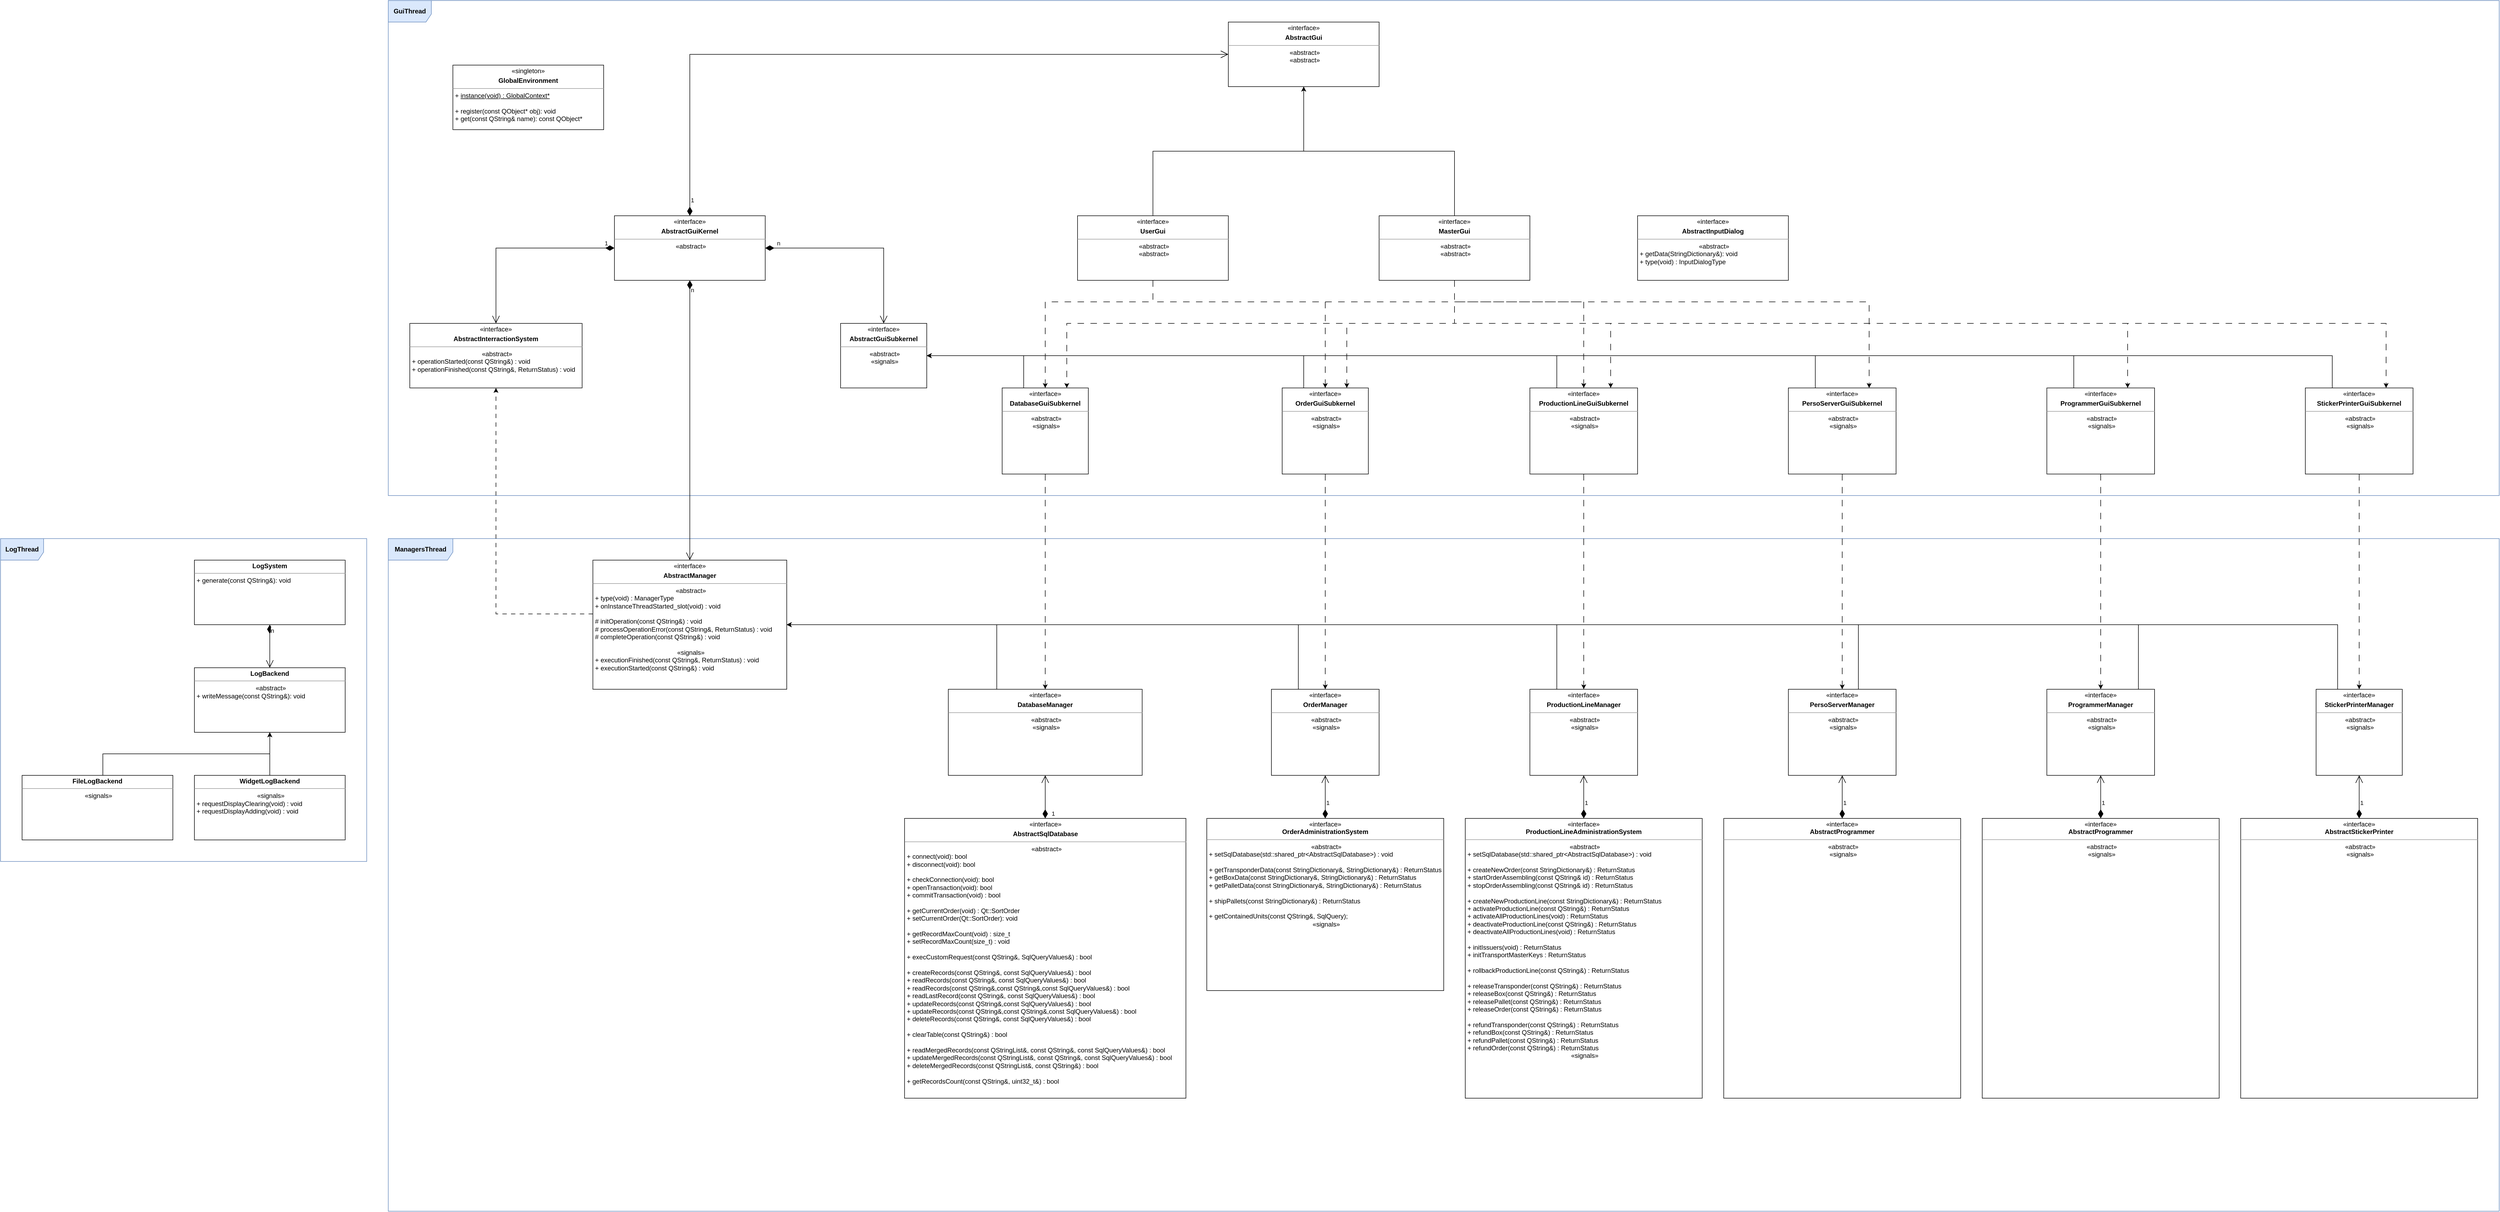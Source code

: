 <mxfile version="22.1.2" type="device">
  <diagram name="Page-1" id="9361dd3d-8414-5efd-6122-117bd74ce7a7">
    <mxGraphModel dx="3185" dy="4110" grid="1" gridSize="10" guides="1" tooltips="1" connect="1" arrows="1" fold="1" page="0" pageScale="1.5" pageWidth="826" pageHeight="1169" background="none" math="0" shadow="0">
      <root>
        <mxCell id="0" />
        <mxCell id="1" parent="0" />
        <mxCell id="YVtpdUTHB4OTW118jndL-3" value="&lt;b&gt;ManagersThread&lt;/b&gt;" style="shape=umlFrame;whiteSpace=wrap;html=1;pointerEvents=0;fillColor=#dae8fc;strokeColor=#6c8ebf;width=120;height=40;" parent="1" vertex="1">
          <mxGeometry x="1360" y="-680" width="3920" height="1250" as="geometry" />
        </mxCell>
        <mxCell id="YVtpdUTHB4OTW118jndL-1" value="&lt;b&gt;GuiThread&lt;/b&gt;" style="shape=umlFrame;whiteSpace=wrap;html=1;pointerEvents=0;fillColor=#dae8fc;strokeColor=#6c8ebf;width=80;height=40;" parent="1" vertex="1">
          <mxGeometry x="1360" y="-1680" width="3920" height="920" as="geometry" />
        </mxCell>
        <mxCell id="YVtpdUTHB4OTW118jndL-2" value="&lt;p style=&quot;margin: 0px ; margin-top: 4px ; text-align: center&quot;&gt;&lt;/p&gt;&lt;span&gt;&lt;div style=&quot;text-align: center&quot;&gt;&lt;b style=&quot;background-color: initial;&quot;&gt;LogSystem&lt;/b&gt;&lt;br&gt;&lt;/div&gt;&lt;/span&gt;&lt;hr size=&quot;1&quot;&gt;&lt;p style=&quot;margin: 0px ; margin-left: 4px&quot;&gt;&lt;span style=&quot;background-color: initial;&quot;&gt;+ generate(const QString&amp;amp;): void&amp;nbsp;&lt;/span&gt;&lt;br&gt;&lt;/p&gt;&lt;p style=&quot;margin: 0px 0px 0px 4px&quot;&gt;&lt;br&gt;&lt;/p&gt;" style="verticalAlign=top;align=left;overflow=fill;fontSize=12;fontFamily=Helvetica;html=1;" parent="1" vertex="1">
          <mxGeometry x="1000" y="-640" width="280" height="120" as="geometry" />
        </mxCell>
        <mxCell id="YVtpdUTHB4OTW118jndL-5" value="&lt;p style=&quot;margin: 0px ; margin-top: 4px ; text-align: center&quot;&gt;«interface»&lt;br&gt;&lt;/p&gt;&lt;p style=&quot;margin: 0px ; margin-top: 4px ; text-align: center&quot;&gt;&lt;b&gt;AbstractInterractionSystem&lt;/b&gt;&lt;/p&gt;&lt;hr size=&quot;1&quot;&gt;&lt;p style=&quot;text-align: center ; margin: 0px 0px 0px 4px&quot;&gt;«abstract»&lt;br&gt;&lt;/p&gt;&lt;p style=&quot;margin: 0px ; margin-left: 4px&quot;&gt;+ operationStarted(const QString&amp;amp;&lt;span style=&quot;border-color: var(--border-color); background-color: initial;&quot;&gt;) : void&lt;/span&gt;&lt;br&gt;&lt;/p&gt;&lt;p style=&quot;margin: 0px ; margin-left: 4px&quot;&gt;+ operationFinished(const QString&amp;amp;, ReturnStatus&lt;span style=&quot;border-color: var(--border-color); background-color: initial;&quot;&gt;) : void&lt;/span&gt;&lt;br&gt;&lt;/p&gt;" style="verticalAlign=top;align=left;overflow=fill;fontSize=12;fontFamily=Helvetica;html=1;" parent="1" vertex="1">
          <mxGeometry x="1400" y="-1080" width="320" height="120" as="geometry" />
        </mxCell>
        <mxCell id="YVtpdUTHB4OTW118jndL-7" value="1" style="endArrow=open;html=1;endSize=12;startArrow=diamondThin;startSize=14;startFill=1;edgeStyle=orthogonalEdgeStyle;align=left;verticalAlign=bottom;rounded=0;entryX=0.5;entryY=0;entryDx=0;entryDy=0;exitX=0;exitY=0.5;exitDx=0;exitDy=0;" parent="1" source="YVtpdUTHB4OTW118jndL-9" target="YVtpdUTHB4OTW118jndL-5" edge="1">
          <mxGeometry x="-0.886" relative="1" as="geometry">
            <mxPoint x="1690" y="-1050" as="sourcePoint" />
            <mxPoint x="1840" y="-980.0" as="targetPoint" />
            <Array as="points" />
            <mxPoint as="offset" />
          </mxGeometry>
        </mxCell>
        <mxCell id="P1fa4SSry0Gjhzld_Jq7-3" style="edgeStyle=orthogonalEdgeStyle;rounded=0;orthogonalLoop=1;jettySize=auto;html=1;entryX=0.5;entryY=1;entryDx=0;entryDy=0;dashed=1;dashPattern=8 8;" parent="1" source="YVtpdUTHB4OTW118jndL-10" target="YVtpdUTHB4OTW118jndL-5" edge="1">
          <mxGeometry relative="1" as="geometry">
            <Array as="points">
              <mxPoint x="1560" y="-540" />
            </Array>
          </mxGeometry>
        </mxCell>
        <mxCell id="YVtpdUTHB4OTW118jndL-10" value="&lt;p style=&quot;margin: 0px ; margin-top: 4px ; text-align: center&quot;&gt;«interface»&lt;br&gt;&lt;/p&gt;&lt;p style=&quot;margin: 0px ; margin-top: 4px ; text-align: center&quot;&gt;&lt;b&gt;AbstractManager&lt;/b&gt;&lt;/p&gt;&lt;hr size=&quot;1&quot;&gt;&lt;p style=&quot;text-align: center ; margin: 0px 0px 0px 4px&quot;&gt;«abstract»&lt;br&gt;&lt;/p&gt;&lt;p style=&quot;margin: 0px 0px 0px 4px;&quot;&gt;+ type(void) : ManagerType&lt;br&gt;&lt;/p&gt;&lt;p style=&quot;margin: 0px 0px 0px 4px;&quot;&gt;+ onInstanceThreadStarted_slot(void) : void&lt;/p&gt;&lt;p style=&quot;margin: 0px 0px 0px 4px;&quot;&gt;&lt;br&gt;&lt;/p&gt;&lt;p style=&quot;margin: 0px 0px 0px 4px;&quot;&gt;# initOperation(const QString&amp;amp;) : void&lt;/p&gt;&lt;p style=&quot;margin: 0px 0px 0px 4px;&quot;&gt;# processOperationError(const QString&amp;amp;, ReturnStatus) : void&lt;/p&gt;&lt;p style=&quot;margin: 0px 0px 0px 4px;&quot;&gt;# completeOperation(const QString&amp;amp;) : void&lt;/p&gt;&lt;p style=&quot;margin: 0px 0px 0px 4px;&quot;&gt;&amp;nbsp;&lt;/p&gt;&lt;p style=&quot;text-align: center ; margin: 0px 0px 0px 4px&quot;&gt;«signals»&lt;/p&gt;&lt;p style=&quot;margin: 0px 0px 0px 4px&quot;&gt;+ executionFinished(const QString&amp;amp;, ReturnStatus) : void&lt;/p&gt;&lt;p style=&quot;margin: 0px 0px 0px 4px&quot;&gt;+ executionStarted(const QString&amp;amp;) : void&lt;/p&gt;" style="verticalAlign=top;align=left;overflow=fill;fontSize=12;fontFamily=Helvetica;html=1;" parent="1" vertex="1">
          <mxGeometry x="1740" y="-640" width="360" height="240" as="geometry" />
        </mxCell>
        <mxCell id="YVtpdUTHB4OTW118jndL-9" value="&lt;p style=&quot;margin: 0px ; margin-top: 4px ; text-align: center&quot;&gt;«interface»&lt;br&gt;&lt;/p&gt;&lt;p style=&quot;margin: 0px ; margin-top: 4px ; text-align: center&quot;&gt;&lt;b&gt;AbstractGuiKernel&lt;/b&gt;&lt;/p&gt;&lt;hr size=&quot;1&quot;&gt;&lt;p style=&quot;text-align: center ; margin: 0px 0px 0px 4px&quot;&gt;«abstract»&lt;br&gt;&lt;/p&gt;&lt;p style=&quot;margin: 0px ; margin-left: 4px&quot;&gt;&lt;br&gt;&lt;/p&gt;" style="verticalAlign=top;align=left;overflow=fill;fontSize=12;fontFamily=Helvetica;html=1;" parent="1" vertex="1">
          <mxGeometry x="1780" y="-1280" width="280" height="120" as="geometry" />
        </mxCell>
        <mxCell id="YVtpdUTHB4OTW118jndL-13" value="&lt;p style=&quot;margin: 0px ; margin-top: 4px ; text-align: center&quot;&gt;&lt;/p&gt;&lt;span&gt;&lt;div style=&quot;text-align: center&quot;&gt;&lt;span&gt;«interface»&lt;/span&gt;&lt;/div&gt;&lt;/span&gt;&lt;p style=&quot;margin: 0px ; margin-top: 4px ; text-align: center&quot;&gt;&lt;b&gt;AbstractSqlDatabase&lt;/b&gt;&lt;b&gt;&lt;br&gt;&lt;/b&gt;&lt;/p&gt;&lt;hr size=&quot;1&quot;&gt;&lt;p style=&quot;border-color: var(--border-color); text-align: center; margin: 0px 0px 0px 4px;&quot;&gt;«abstract»&lt;br style=&quot;border-color: var(--border-color);&quot;&gt;&lt;/p&gt;&lt;p style=&quot;margin: 0px ; margin-left: 4px&quot;&gt;+ connect(void): bool&lt;br&gt;&lt;/p&gt;&lt;p style=&quot;margin: 0px ; margin-left: 4px&quot;&gt;+ disconnect(void): bool&lt;/p&gt;&lt;p style=&quot;margin: 0px 0px 0px 4px&quot;&gt;&lt;br&gt;&lt;/p&gt;&lt;p style=&quot;margin: 0px 0px 0px 4px&quot;&gt;+ checkConnection(void): bool&lt;br&gt;&lt;/p&gt;&lt;p style=&quot;margin: 0px 0px 0px 4px&quot;&gt;+ openTransaction(void): bool&lt;/p&gt;&lt;p style=&quot;margin: 0px 0px 0px 4px&quot;&gt;+ commitTransaction(void) : bool&lt;/p&gt;&lt;p style=&quot;margin: 0px 0px 0px 4px&quot;&gt;&lt;br&gt;&lt;/p&gt;&lt;p style=&quot;margin: 0px 0px 0px 4px&quot;&gt;+ getCurrentOrder(void) : Qt::SortOrder&lt;/p&gt;&lt;p style=&quot;margin: 0px 0px 0px 4px&quot;&gt;+ setCurrentOrder(Qt::SortOrder): void&lt;/p&gt;&lt;p style=&quot;margin: 0px 0px 0px 4px&quot;&gt;&lt;br&gt;&lt;/p&gt;&lt;p style=&quot;margin: 0px 0px 0px 4px&quot;&gt;+ getRecordMaxCount(void) : size_t&lt;/p&gt;&lt;p style=&quot;margin: 0px 0px 0px 4px&quot;&gt;+ setRecordMaxCount(size_t) : void&lt;/p&gt;&lt;p style=&quot;margin: 0px 0px 0px 4px&quot;&gt;&lt;br&gt;&lt;/p&gt;&lt;p style=&quot;margin: 0px 0px 0px 4px&quot;&gt;+ execCustomRequest(const QString&amp;amp;, SqlQueryValues&amp;amp;) : bool&lt;/p&gt;&lt;p style=&quot;margin: 0px 0px 0px 4px&quot;&gt;&lt;br&gt;&lt;/p&gt;&lt;p style=&quot;margin: 0px 0px 0px 4px&quot;&gt;+ createRecords(const QString&amp;amp;,&amp;nbsp;const SqlQueryValues&amp;amp;) : bool&lt;/p&gt;&lt;p style=&quot;margin: 0px 0px 0px 4px&quot;&gt;+ readRecords(const QString&amp;amp;,&amp;nbsp;const SqlQueryValues&amp;amp;) : bool&lt;/p&gt;&lt;p style=&quot;margin: 0px 0px 0px 4px&quot;&gt;+ readRecords(const QString&amp;amp;,const QString&amp;amp;,const SqlQueryValues&amp;amp;) : bool&lt;br&gt;&lt;/p&gt;&lt;p style=&quot;margin: 0px 0px 0px 4px&quot;&gt;+ readLastRecord(const QString&amp;amp;,&amp;nbsp;const SqlQueryValues&amp;amp;) : bool&lt;/p&gt;&lt;p style=&quot;margin: 0px 0px 0px 4px&quot;&gt;+ updateRecords(const QString&amp;amp;,const SqlQueryValues&amp;amp;) : bool&lt;br&gt;&lt;/p&gt;&lt;p style=&quot;border-color: var(--border-color); margin: 0px 0px 0px 4px;&quot;&gt;+ updateRecords(const QString&amp;amp;,const QString&amp;amp;,const SqlQueryValues&amp;amp;) : bool&lt;/p&gt;&lt;p style=&quot;margin: 0px 0px 0px 4px&quot;&gt;+ deleteRecords(const QString&amp;amp;,&amp;nbsp;const SqlQueryValues&amp;amp;) : bool&lt;/p&gt;&lt;p style=&quot;margin: 0px 0px 0px 4px&quot;&gt;&lt;br&gt;&lt;/p&gt;&lt;p style=&quot;margin: 0px 0px 0px 4px&quot;&gt;+ clearTable(const QString&amp;amp;) : bool&lt;/p&gt;&lt;p style=&quot;margin: 0px 0px 0px 4px&quot;&gt;&lt;br&gt;&lt;/p&gt;&lt;p style=&quot;margin: 0px 0px 0px 4px&quot;&gt;+ readMergedRecords(const QStringList&amp;amp;,&amp;nbsp;&lt;span style=&quot;background-color: initial;&quot;&gt;const QString&amp;amp;,&amp;nbsp;&lt;/span&gt;&lt;span style=&quot;background-color: initial;&quot;&gt;const SqlQueryValues&amp;amp;&lt;/span&gt;&lt;span style=&quot;background-color: initial;&quot;&gt;) : bool&lt;/span&gt;&lt;/p&gt;&lt;p style=&quot;margin: 0px 0px 0px 4px&quot;&gt;+ updateMergedRecords(const QStringList&amp;amp;,&amp;nbsp;const QString&amp;amp;,&amp;nbsp;&lt;span style=&quot;border-color: var(--border-color); background-color: initial;&quot;&gt;const SqlQueryValues&amp;amp;&lt;/span&gt;) : bool&lt;/p&gt;&lt;p style=&quot;margin: 0px 0px 0px 4px&quot;&gt;+ deleteMergedRecords(const QStringList&amp;amp;,&amp;nbsp;&lt;span style=&quot;background-color: initial;&quot;&gt;const QString&amp;amp;&lt;/span&gt;&lt;span style=&quot;background-color: initial;&quot;&gt;) : bool&lt;/span&gt;&lt;/p&gt;&lt;p style=&quot;margin: 0px 0px 0px 4px&quot;&gt;&lt;br&gt;&lt;/p&gt;&lt;p style=&quot;margin: 0px 0px 0px 4px&quot;&gt;+ getRecordsCount(const QString&amp;amp;,&amp;nbsp;&lt;span style=&quot;background-color: initial;&quot;&gt;uint32_t&amp;amp;&lt;/span&gt;&lt;span style=&quot;background-color: initial;&quot;&gt;) : bool&lt;/span&gt;&lt;/p&gt;" style="verticalAlign=top;align=left;overflow=fill;fontSize=12;fontFamily=Helvetica;html=1;" parent="1" vertex="1">
          <mxGeometry x="2318.75" y="-160" width="522.5" height="520" as="geometry" />
        </mxCell>
        <mxCell id="YVtpdUTHB4OTW118jndL-14" value="&lt;p style=&quot;margin: 0px ; margin-top: 4px ; text-align: center&quot;&gt;&lt;/p&gt;&lt;span&gt;&lt;div style=&quot;text-align: center&quot;&gt;&lt;span&gt;«singleton»&lt;/span&gt;&lt;/div&gt;&lt;/span&gt;&lt;p style=&quot;margin: 0px ; margin-top: 4px ; text-align: center&quot;&gt;&lt;b&gt;GlobalEnvironment&lt;/b&gt;&lt;/p&gt;&lt;hr size=&quot;1&quot;&gt;&lt;p style=&quot;margin: 0px ; margin-left: 4px&quot;&gt;+ &lt;u&gt;instance(void) : GlobalContext*&lt;/u&gt;&lt;/p&gt;&lt;p style=&quot;margin: 0px ; margin-left: 4px&quot;&gt;&lt;span&gt;&lt;br&gt;&lt;/span&gt;&lt;/p&gt;&lt;p style=&quot;margin: 0px ; margin-left: 4px&quot;&gt;&lt;span&gt;+ register(const QObject* obj): void&lt;/span&gt;&lt;br&gt;&lt;/p&gt;&lt;p style=&quot;margin: 0px ; margin-left: 4px&quot;&gt;+ get(const QString&amp;amp; name): const QObject*&amp;nbsp;&lt;/p&gt;&lt;p style=&quot;margin: 0px 0px 0px 4px&quot;&gt;&lt;br&gt;&lt;/p&gt;" style="verticalAlign=top;align=left;overflow=fill;fontSize=12;fontFamily=Helvetica;html=1;" parent="1" vertex="1">
          <mxGeometry x="1480" y="-1560" width="280" height="120" as="geometry" />
        </mxCell>
        <mxCell id="YVtpdUTHB4OTW118jndL-15" value="&lt;p style=&quot;margin: 0px ; margin-top: 4px ; text-align: center&quot;&gt;«interface»&lt;br&gt;&lt;/p&gt;&lt;p style=&quot;margin: 0px ; margin-top: 4px ; text-align: center&quot;&gt;&lt;b&gt;AbstractInputDialog&lt;/b&gt;&lt;b&gt;&lt;br&gt;&lt;/b&gt;&lt;/p&gt;&lt;hr size=&quot;1&quot;&gt;&lt;p style=&quot;text-align: center ; margin: 0px 0px 0px 4px&quot;&gt;«abstract»&lt;br&gt;&lt;/p&gt;&lt;p style=&quot;margin: 0px ; margin-left: 4px&quot;&gt;&lt;span&gt;+ getData(StringDictionary&amp;amp;): void&lt;/span&gt;&lt;br&gt;&lt;/p&gt;&lt;p style=&quot;margin: 0px ; margin-left: 4px&quot;&gt;&lt;span&gt;+ type(void) : InputDialogType&lt;/span&gt;&lt;/p&gt;" style="verticalAlign=top;align=left;overflow=fill;fontSize=12;fontFamily=Helvetica;html=1;" parent="1" vertex="1">
          <mxGeometry x="3680" y="-1280" width="280" height="120" as="geometry" />
        </mxCell>
        <mxCell id="YVtpdUTHB4OTW118jndL-17" value="n" style="endArrow=open;html=1;endSize=12;startArrow=diamondThin;startSize=14;startFill=1;edgeStyle=orthogonalEdgeStyle;align=left;verticalAlign=bottom;rounded=0;exitX=0.5;exitY=1;exitDx=0;exitDy=0;entryX=0.5;entryY=0;entryDx=0;entryDy=0;" parent="1" source="YVtpdUTHB4OTW118jndL-9" target="YVtpdUTHB4OTW118jndL-10" edge="1">
          <mxGeometry x="-0.897" relative="1" as="geometry">
            <mxPoint x="2030" y="-1050" as="sourcePoint" />
            <mxPoint x="2170" y="-1050" as="targetPoint" />
            <Array as="points">
              <mxPoint x="1920" y="-700" />
              <mxPoint x="1920" y="-700" />
            </Array>
            <mxPoint as="offset" />
          </mxGeometry>
        </mxCell>
        <mxCell id="YVtpdUTHB4OTW118jndL-18" value="&lt;p style=&quot;margin: 0px ; margin-top: 4px ; text-align: center&quot;&gt;«interface»&lt;br&gt;&lt;/p&gt;&lt;b style=&quot;border-color: var(--border-color);&quot;&gt;&lt;div style=&quot;text-align: center;&quot;&gt;&lt;b style=&quot;background-color: initial; border-color: var(--border-color);&quot;&gt;ProductionLineAdministrationSystem&lt;/b&gt;&lt;/div&gt;&lt;/b&gt;&lt;hr size=&quot;1&quot;&gt;&lt;p style=&quot;text-align: center ; margin: 0px 0px 0px 4px&quot;&gt;«abstract»&lt;/p&gt;&lt;p style=&quot;margin: 0px 0px 0px 4px;&quot;&gt;+ setSqlDatabase(std::shared_ptr&amp;lt;AbstractSqlDatabase&amp;gt;) : void&lt;/p&gt;&lt;p style=&quot;margin: 0px 0px 0px 4px;&quot;&gt;&lt;br&gt;&lt;/p&gt;&lt;p style=&quot;margin: 0px 0px 0px 4px;&quot;&gt;+ createNewOrder(const StringDictionary&amp;amp;) : ReturnStatus&lt;/p&gt;&lt;p style=&quot;margin: 0px 0px 0px 4px;&quot;&gt;+ startOrderAssembling(const QString&amp;amp; id) : ReturnStatus&lt;br&gt;&lt;/p&gt;&lt;p style=&quot;margin: 0px 0px 0px 4px;&quot;&gt;+ stopOrderAssembling(const QString&amp;amp; id) : ReturnStatus&lt;br&gt;&lt;/p&gt;&lt;p style=&quot;margin: 0px 0px 0px 4px;&quot;&gt;&lt;br&gt;&lt;/p&gt;&lt;p style=&quot;border-color: var(--border-color); margin: 0px 0px 0px 4px;&quot;&gt;+ createNewProductionLine(const StringDictionary&amp;amp;) : ReturnStatus&lt;/p&gt;&lt;p style=&quot;border-color: var(--border-color); margin: 0px 0px 0px 4px;&quot;&gt;+ activateProductionLine(const QString&amp;amp;) : ReturnStatus&lt;br style=&quot;border-color: var(--border-color);&quot;&gt;&lt;/p&gt;&lt;p style=&quot;border-color: var(--border-color); margin: 0px 0px 0px 4px;&quot;&gt;+ activateAllProductionLines(void) : ReturnStatus&lt;br&gt;&lt;/p&gt;&lt;p style=&quot;border-color: var(--border-color); margin: 0px 0px 0px 4px;&quot;&gt;+ deactivateProductionLine(const QString&amp;amp;) : ReturnStatus&lt;br style=&quot;border-color: var(--border-color);&quot;&gt;&lt;/p&gt;&lt;p style=&quot;border-color: var(--border-color); margin: 0px 0px 0px 4px;&quot;&gt;+ deactivateAllProductionLines(void) : ReturnStatus&lt;/p&gt;&lt;p style=&quot;border-color: var(--border-color); margin: 0px 0px 0px 4px;&quot;&gt;&lt;br&gt;&lt;/p&gt;&lt;p style=&quot;border-color: var(--border-color); margin: 0px 0px 0px 4px;&quot;&gt;+ initIssuers(void) : ReturnStatus&lt;/p&gt;&lt;p style=&quot;border-color: var(--border-color); margin: 0px 0px 0px 4px;&quot;&gt;+ initTransportMasterKeys : ReturnStatus&lt;/p&gt;&lt;p style=&quot;border-color: var(--border-color); margin: 0px 0px 0px 4px;&quot;&gt;&lt;br&gt;&lt;/p&gt;&lt;p style=&quot;border-color: var(--border-color); margin: 0px 0px 0px 4px;&quot;&gt;+ rollbackProductionLine(const QString&amp;amp;) : ReturnStatus&lt;/p&gt;&lt;p style=&quot;border-color: var(--border-color); margin: 0px 0px 0px 4px;&quot;&gt;&lt;br&gt;&lt;/p&gt;&lt;p style=&quot;border-color: var(--border-color); margin: 0px 0px 0px 4px;&quot;&gt;+ releaseTransponder(const QString&amp;amp;) : ReturnStatus&lt;br&gt;&lt;/p&gt;&lt;p style=&quot;border-color: var(--border-color); margin: 0px 0px 0px 4px;&quot;&gt;+ releaseBox(const QString&amp;amp;) : ReturnStatus&lt;br&gt;&lt;/p&gt;&lt;p style=&quot;border-color: var(--border-color); margin: 0px 0px 0px 4px;&quot;&gt;+ releasePallet(const QString&amp;amp;) : ReturnStatus&lt;br&gt;&lt;/p&gt;&lt;p style=&quot;border-color: var(--border-color); margin: 0px 0px 0px 4px;&quot;&gt;+ releaseOrder(const QString&amp;amp;) : ReturnStatus&lt;br&gt;&lt;/p&gt;&lt;p style=&quot;border-color: var(--border-color); margin: 0px 0px 0px 4px;&quot;&gt;&lt;br&gt;&lt;/p&gt;&lt;p style=&quot;border-color: var(--border-color); margin: 0px 0px 0px 4px;&quot;&gt;+ refundTransponder(const QString&amp;amp;) : ReturnStatus&lt;br style=&quot;border-color: var(--border-color);&quot;&gt;&lt;/p&gt;&lt;p style=&quot;border-color: var(--border-color); margin: 0px 0px 0px 4px;&quot;&gt;+ refundBox(const QString&amp;amp;) : ReturnStatus&lt;br style=&quot;border-color: var(--border-color);&quot;&gt;&lt;/p&gt;&lt;p style=&quot;border-color: var(--border-color); margin: 0px 0px 0px 4px;&quot;&gt;+ refundPallet(const QString&amp;amp;) : ReturnStatus&lt;br style=&quot;border-color: var(--border-color);&quot;&gt;&lt;/p&gt;&lt;p style=&quot;border-color: var(--border-color); margin: 0px 0px 0px 4px;&quot;&gt;+ refundOrder(const QString&amp;amp;) : ReturnStatus&lt;/p&gt;&lt;p style=&quot;text-align: center ; margin: 0px 0px 0px 4px&quot;&gt;«signals»&lt;/p&gt;" style="verticalAlign=top;align=left;overflow=fill;fontSize=12;fontFamily=Helvetica;html=1;" parent="1" vertex="1">
          <mxGeometry x="3360" y="-160" width="440" height="520" as="geometry" />
        </mxCell>
        <mxCell id="YVtpdUTHB4OTW118jndL-23" style="edgeStyle=orthogonalEdgeStyle;rounded=0;orthogonalLoop=1;jettySize=auto;html=1;entryX=1;entryY=0.5;entryDx=0;entryDy=0;exitX=0.25;exitY=0;exitDx=0;exitDy=0;" parent="1" source="YVtpdUTHB4OTW118jndL-21" target="YVtpdUTHB4OTW118jndL-10" edge="1">
          <mxGeometry relative="1" as="geometry">
            <Array as="points">
              <mxPoint x="2490" y="-520" />
            </Array>
          </mxGeometry>
        </mxCell>
        <mxCell id="P1fa4SSry0Gjhzld_Jq7-32" style="edgeStyle=orthogonalEdgeStyle;rounded=0;orthogonalLoop=1;jettySize=auto;html=1;entryX=0.5;entryY=0;entryDx=0;entryDy=0;dashed=1;dashPattern=12 12;exitX=0.5;exitY=1;exitDx=0;exitDy=0;" parent="1" source="P1fa4SSry0Gjhzld_Jq7-4" target="YVtpdUTHB4OTW118jndL-21" edge="1">
          <mxGeometry relative="1" as="geometry">
            <mxPoint x="2470" y="-720" as="sourcePoint" />
          </mxGeometry>
        </mxCell>
        <mxCell id="YVtpdUTHB4OTW118jndL-21" value="&lt;p style=&quot;margin: 0px ; margin-top: 4px ; text-align: center&quot;&gt;«interface»&lt;br&gt;&lt;/p&gt;&lt;p style=&quot;margin: 0px ; margin-top: 4px ; text-align: center&quot;&gt;&lt;b&gt;DatabaseManager&lt;/b&gt;&lt;/p&gt;&lt;hr size=&quot;1&quot;&gt;&lt;p style=&quot;text-align: center ; margin: 0px 0px 0px 4px&quot;&gt;«abstract»&lt;br&gt;&lt;/p&gt;&lt;p style=&quot;border-color: var(--border-color); text-align: center; margin: 0px 0px 0px 4px;&quot;&gt;«signals»&lt;br style=&quot;border-color: var(--border-color);&quot;&gt;&lt;/p&gt;&lt;p style=&quot;border-color: var(--border-color); margin: 0px 0px 0px 4px;&quot;&gt;&lt;br&gt;&lt;/p&gt;" style="verticalAlign=top;align=left;overflow=fill;fontSize=12;fontFamily=Helvetica;html=1;" parent="1" vertex="1">
          <mxGeometry x="2400" y="-400" width="360" height="160" as="geometry" />
        </mxCell>
        <mxCell id="YVtpdUTHB4OTW118jndL-25" value="1" style="endArrow=open;html=1;endSize=12;startArrow=diamondThin;startSize=14;startFill=1;edgeStyle=orthogonalEdgeStyle;align=left;verticalAlign=bottom;rounded=0;entryX=0.5;entryY=1;entryDx=0;entryDy=0;exitX=0.5;exitY=0;exitDx=0;exitDy=0;" parent="1" source="YVtpdUTHB4OTW118jndL-13" target="YVtpdUTHB4OTW118jndL-21" edge="1">
          <mxGeometry x="-1" y="-10" relative="1" as="geometry">
            <mxPoint x="3120" y="-490" as="sourcePoint" />
            <mxPoint x="3120" y="-570" as="targetPoint" />
            <mxPoint as="offset" />
          </mxGeometry>
        </mxCell>
        <mxCell id="YVtpdUTHB4OTW118jndL-27" value="&lt;p style=&quot;margin: 0px ; margin-top: 4px ; text-align: center&quot;&gt;«interface»&lt;br&gt;&lt;/p&gt;&lt;b style=&quot;border-color: var(--border-color);&quot;&gt;&lt;div style=&quot;text-align: center;&quot;&gt;&lt;b style=&quot;background-color: initial; border-color: var(--border-color);&quot;&gt;OrderAdministrationSystem&lt;/b&gt;&lt;/div&gt;&lt;/b&gt;&lt;hr size=&quot;1&quot;&gt;&lt;p style=&quot;text-align: center ; margin: 0px 0px 0px 4px&quot;&gt;«abstract»&lt;/p&gt;&lt;p style=&quot;margin: 0px 0px 0px 4px;&quot;&gt;+ setSqlDatabase(std::shared_ptr&amp;lt;AbstractSqlDatabase&amp;gt;) : void&lt;/p&gt;&lt;p style=&quot;margin: 0px 0px 0px 4px;&quot;&gt;&lt;br&gt;&lt;/p&gt;&lt;p style=&quot;margin: 0px 0px 0px 4px;&quot;&gt;+ getTransponderData(const StringDictionary&amp;amp;, StringDictionary&amp;amp;) : ReturnStatus&lt;/p&gt;&lt;p style=&quot;margin: 0px 0px 0px 4px;&quot;&gt;+ getBoxData(const StringDictionary&amp;amp;, StringDictionary&amp;amp;) : ReturnStatus&lt;br&gt;&lt;/p&gt;&lt;p style=&quot;border-color: var(--border-color); margin: 0px 0px 0px 4px;&quot;&gt;+ getPalletData(const StringDictionary&amp;amp;, StringDictionary&amp;amp;) : ReturnStatus&lt;/p&gt;&lt;p style=&quot;border-color: var(--border-color); margin: 0px 0px 0px 4px;&quot;&gt;&lt;br&gt;&lt;/p&gt;&lt;p style=&quot;border-color: var(--border-color); margin: 0px 0px 0px 4px;&quot;&gt;+ shipPallets(const StringDictionary&amp;amp;) : ReturnStatus&lt;/p&gt;&lt;p style=&quot;border-color: var(--border-color); margin: 0px 0px 0px 4px;&quot;&gt;&lt;br&gt;&lt;/p&gt;&lt;p style=&quot;border-color: var(--border-color); margin: 0px 0px 0px 4px;&quot;&gt;+ getContainedUnits(const QString&amp;amp;, SqlQuery);&lt;/p&gt;&lt;p style=&quot;text-align: center ; margin: 0px 0px 0px 4px&quot;&gt;«signals»&lt;/p&gt;" style="verticalAlign=top;align=left;overflow=fill;fontSize=12;fontFamily=Helvetica;html=1;" parent="1" vertex="1">
          <mxGeometry x="2880" y="-160" width="440" height="320" as="geometry" />
        </mxCell>
        <mxCell id="P1fa4SSry0Gjhzld_Jq7-2" value="&lt;b&gt;LogThread&lt;/b&gt;" style="shape=umlFrame;whiteSpace=wrap;html=1;pointerEvents=0;fillColor=#dae8fc;strokeColor=#6c8ebf;width=80;height=40;" parent="1" vertex="1">
          <mxGeometry x="640" y="-680" width="680" height="600" as="geometry" />
        </mxCell>
        <mxCell id="P1fa4SSry0Gjhzld_Jq7-11" style="edgeStyle=orthogonalEdgeStyle;rounded=0;orthogonalLoop=1;jettySize=auto;html=1;entryX=1;entryY=0.5;entryDx=0;entryDy=0;exitX=0.25;exitY=0;exitDx=0;exitDy=0;" parent="1" source="P1fa4SSry0Gjhzld_Jq7-4" target="P1fa4SSry0Gjhzld_Jq7-5" edge="1">
          <mxGeometry relative="1" as="geometry">
            <Array as="points">
              <mxPoint x="2540" y="-1020" />
            </Array>
          </mxGeometry>
        </mxCell>
        <mxCell id="P1fa4SSry0Gjhzld_Jq7-4" value="&lt;p style=&quot;margin: 0px ; margin-top: 4px ; text-align: center&quot;&gt;«interface»&lt;br&gt;&lt;/p&gt;&lt;p style=&quot;margin: 0px ; margin-top: 4px ; text-align: center&quot;&gt;&lt;b&gt;DatabaseGuiSubkernel&lt;/b&gt;&lt;/p&gt;&lt;hr size=&quot;1&quot;&gt;&lt;p style=&quot;text-align: center ; margin: 0px 0px 0px 4px&quot;&gt;«abstract»&lt;br&gt;&lt;/p&gt;&lt;p style=&quot;border-color: var(--border-color); text-align: center; margin: 0px 0px 0px 4px;&quot;&gt;«signals»&lt;br style=&quot;border-color: var(--border-color);&quot;&gt;&lt;/p&gt;&lt;p style=&quot;border-color: var(--border-color); margin: 0px 0px 0px 4px;&quot;&gt;&lt;br&gt;&lt;/p&gt;" style="verticalAlign=top;align=left;overflow=fill;fontSize=12;fontFamily=Helvetica;html=1;" parent="1" vertex="1">
          <mxGeometry x="2500" y="-960" width="160" height="160" as="geometry" />
        </mxCell>
        <mxCell id="P1fa4SSry0Gjhzld_Jq7-5" value="&lt;p style=&quot;margin: 0px ; margin-top: 4px ; text-align: center&quot;&gt;«interface»&lt;br&gt;&lt;/p&gt;&lt;p style=&quot;margin: 0px ; margin-top: 4px ; text-align: center&quot;&gt;&lt;b&gt;AbstractGuiSubkernel&lt;/b&gt;&lt;/p&gt;&lt;hr size=&quot;1&quot;&gt;&lt;p style=&quot;text-align: center ; margin: 0px 0px 0px 4px&quot;&gt;«abstract»&lt;br&gt;&lt;/p&gt;&lt;p style=&quot;border-color: var(--border-color); text-align: center; margin: 0px 0px 0px 4px;&quot;&gt;«signals»&lt;br style=&quot;border-color: var(--border-color);&quot;&gt;&lt;/p&gt;&lt;p style=&quot;border-color: var(--border-color); margin: 0px 0px 0px 4px;&quot;&gt;&lt;br&gt;&lt;/p&gt;" style="verticalAlign=top;align=left;overflow=fill;fontSize=12;fontFamily=Helvetica;html=1;" parent="1" vertex="1">
          <mxGeometry x="2200" y="-1080" width="160" height="120" as="geometry" />
        </mxCell>
        <mxCell id="P1fa4SSry0Gjhzld_Jq7-12" style="edgeStyle=orthogonalEdgeStyle;rounded=0;orthogonalLoop=1;jettySize=auto;html=1;entryX=1;entryY=0.5;entryDx=0;entryDy=0;exitX=0.25;exitY=0;exitDx=0;exitDy=0;" parent="1" source="P1fa4SSry0Gjhzld_Jq7-6" target="P1fa4SSry0Gjhzld_Jq7-5" edge="1">
          <mxGeometry relative="1" as="geometry">
            <Array as="points">
              <mxPoint x="3060" y="-1020" />
            </Array>
          </mxGeometry>
        </mxCell>
        <mxCell id="P1fa4SSry0Gjhzld_Jq7-67" style="edgeStyle=orthogonalEdgeStyle;rounded=0;orthogonalLoop=1;jettySize=auto;html=1;dashed=1;dashPattern=12 12;" parent="1" source="P1fa4SSry0Gjhzld_Jq7-6" target="P1fa4SSry0Gjhzld_Jq7-16" edge="1">
          <mxGeometry relative="1" as="geometry" />
        </mxCell>
        <mxCell id="P1fa4SSry0Gjhzld_Jq7-6" value="&lt;p style=&quot;margin: 0px ; margin-top: 4px ; text-align: center&quot;&gt;«interface»&lt;br&gt;&lt;/p&gt;&lt;p style=&quot;margin: 0px ; margin-top: 4px ; text-align: center&quot;&gt;&lt;b&gt;OrderGuiSubkernel&lt;/b&gt;&lt;/p&gt;&lt;hr size=&quot;1&quot;&gt;&lt;p style=&quot;text-align: center ; margin: 0px 0px 0px 4px&quot;&gt;«abstract»&lt;br&gt;&lt;/p&gt;&lt;p style=&quot;border-color: var(--border-color); text-align: center; margin: 0px 0px 0px 4px;&quot;&gt;«signals»&lt;br style=&quot;border-color: var(--border-color);&quot;&gt;&lt;/p&gt;&lt;p style=&quot;border-color: var(--border-color); margin: 0px 0px 0px 4px;&quot;&gt;&lt;br&gt;&lt;/p&gt;" style="verticalAlign=top;align=left;overflow=fill;fontSize=12;fontFamily=Helvetica;html=1;" parent="1" vertex="1">
          <mxGeometry x="3020" y="-960" width="160" height="160" as="geometry" />
        </mxCell>
        <mxCell id="P1fa4SSry0Gjhzld_Jq7-13" style="edgeStyle=orthogonalEdgeStyle;rounded=0;orthogonalLoop=1;jettySize=auto;html=1;entryX=1;entryY=0.5;entryDx=0;entryDy=0;exitX=0.25;exitY=0;exitDx=0;exitDy=0;" parent="1" source="P1fa4SSry0Gjhzld_Jq7-7" target="P1fa4SSry0Gjhzld_Jq7-5" edge="1">
          <mxGeometry relative="1" as="geometry">
            <Array as="points">
              <mxPoint x="3530" y="-1020" />
            </Array>
          </mxGeometry>
        </mxCell>
        <mxCell id="P1fa4SSry0Gjhzld_Jq7-65" style="edgeStyle=orthogonalEdgeStyle;rounded=0;orthogonalLoop=1;jettySize=auto;html=1;dashed=1;dashPattern=12 12;" parent="1" source="P1fa4SSry0Gjhzld_Jq7-7" target="P1fa4SSry0Gjhzld_Jq7-17" edge="1">
          <mxGeometry relative="1" as="geometry" />
        </mxCell>
        <mxCell id="P1fa4SSry0Gjhzld_Jq7-7" value="&lt;p style=&quot;margin: 0px ; margin-top: 4px ; text-align: center&quot;&gt;«interface»&lt;br&gt;&lt;/p&gt;&lt;p style=&quot;margin: 0px ; margin-top: 4px ; text-align: center&quot;&gt;&lt;b&gt;ProductionLineGuiSubkernel&lt;/b&gt;&lt;/p&gt;&lt;hr size=&quot;1&quot;&gt;&lt;p style=&quot;text-align: center ; margin: 0px 0px 0px 4px&quot;&gt;«abstract»&lt;br&gt;&lt;/p&gt;&lt;p style=&quot;border-color: var(--border-color); text-align: center; margin: 0px 0px 0px 4px;&quot;&gt;«signals»&lt;br style=&quot;border-color: var(--border-color);&quot;&gt;&lt;/p&gt;&lt;p style=&quot;border-color: var(--border-color); margin: 0px 0px 0px 4px;&quot;&gt;&lt;br&gt;&lt;/p&gt;" style="verticalAlign=top;align=left;overflow=fill;fontSize=12;fontFamily=Helvetica;html=1;" parent="1" vertex="1">
          <mxGeometry x="3480" y="-960" width="200" height="160" as="geometry" />
        </mxCell>
        <mxCell id="P1fa4SSry0Gjhzld_Jq7-15" style="edgeStyle=orthogonalEdgeStyle;rounded=0;orthogonalLoop=1;jettySize=auto;html=1;entryX=1;entryY=0.5;entryDx=0;entryDy=0;exitX=0.25;exitY=0;exitDx=0;exitDy=0;" parent="1" source="P1fa4SSry0Gjhzld_Jq7-8" target="P1fa4SSry0Gjhzld_Jq7-5" edge="1">
          <mxGeometry relative="1" as="geometry">
            <Array as="points">
              <mxPoint x="4970" y="-1020" />
            </Array>
          </mxGeometry>
        </mxCell>
        <mxCell id="P1fa4SSry0Gjhzld_Jq7-69" style="edgeStyle=orthogonalEdgeStyle;rounded=0;orthogonalLoop=1;jettySize=auto;html=1;dashed=1;dashPattern=12 12;" parent="1" source="P1fa4SSry0Gjhzld_Jq7-8" target="P1fa4SSry0Gjhzld_Jq7-19" edge="1">
          <mxGeometry relative="1" as="geometry" />
        </mxCell>
        <mxCell id="P1fa4SSry0Gjhzld_Jq7-8" value="&lt;p style=&quot;margin: 0px ; margin-top: 4px ; text-align: center&quot;&gt;«interface»&lt;br&gt;&lt;/p&gt;&lt;p style=&quot;margin: 0px ; margin-top: 4px ; text-align: center&quot;&gt;&lt;b&gt;StickerPrinterGuiSubkernel&lt;/b&gt;&lt;/p&gt;&lt;hr size=&quot;1&quot;&gt;&lt;p style=&quot;text-align: center ; margin: 0px 0px 0px 4px&quot;&gt;«abstract»&lt;br&gt;&lt;/p&gt;&lt;p style=&quot;border-color: var(--border-color); text-align: center; margin: 0px 0px 0px 4px;&quot;&gt;«signals»&lt;br style=&quot;border-color: var(--border-color);&quot;&gt;&lt;/p&gt;&lt;p style=&quot;border-color: var(--border-color); margin: 0px 0px 0px 4px;&quot;&gt;&lt;br&gt;&lt;/p&gt;" style="verticalAlign=top;align=left;overflow=fill;fontSize=12;fontFamily=Helvetica;html=1;" parent="1" vertex="1">
          <mxGeometry x="4920" y="-960" width="200" height="160" as="geometry" />
        </mxCell>
        <mxCell id="P1fa4SSry0Gjhzld_Jq7-14" style="edgeStyle=orthogonalEdgeStyle;rounded=0;orthogonalLoop=1;jettySize=auto;html=1;entryX=1;entryY=0.5;entryDx=0;entryDy=0;exitX=0.25;exitY=0;exitDx=0;exitDy=0;" parent="1" source="P1fa4SSry0Gjhzld_Jq7-9" target="P1fa4SSry0Gjhzld_Jq7-5" edge="1">
          <mxGeometry relative="1" as="geometry">
            <Array as="points">
              <mxPoint x="4490" y="-1020" />
            </Array>
          </mxGeometry>
        </mxCell>
        <mxCell id="P1fa4SSry0Gjhzld_Jq7-68" style="edgeStyle=orthogonalEdgeStyle;rounded=0;orthogonalLoop=1;jettySize=auto;html=1;entryX=0.5;entryY=0;entryDx=0;entryDy=0;dashed=1;dashPattern=12 12;" parent="1" source="P1fa4SSry0Gjhzld_Jq7-9" target="P1fa4SSry0Gjhzld_Jq7-18" edge="1">
          <mxGeometry relative="1" as="geometry" />
        </mxCell>
        <mxCell id="P1fa4SSry0Gjhzld_Jq7-9" value="&lt;p style=&quot;margin: 0px ; margin-top: 4px ; text-align: center&quot;&gt;«interface»&lt;br&gt;&lt;/p&gt;&lt;p style=&quot;margin: 0px ; margin-top: 4px ; text-align: center&quot;&gt;&lt;b&gt;ProgrammerGuiSubkernel&lt;/b&gt;&lt;/p&gt;&lt;hr size=&quot;1&quot;&gt;&lt;p style=&quot;text-align: center ; margin: 0px 0px 0px 4px&quot;&gt;«abstract»&lt;br&gt;&lt;/p&gt;&lt;p style=&quot;border-color: var(--border-color); text-align: center; margin: 0px 0px 0px 4px;&quot;&gt;«signals»&lt;br style=&quot;border-color: var(--border-color);&quot;&gt;&lt;/p&gt;&lt;p style=&quot;border-color: var(--border-color); margin: 0px 0px 0px 4px;&quot;&gt;&lt;br&gt;&lt;/p&gt;" style="verticalAlign=top;align=left;overflow=fill;fontSize=12;fontFamily=Helvetica;html=1;" parent="1" vertex="1">
          <mxGeometry x="4440" y="-960" width="200" height="160" as="geometry" />
        </mxCell>
        <mxCell id="P1fa4SSry0Gjhzld_Jq7-10" value="n" style="endArrow=open;html=1;endSize=12;startArrow=diamondThin;startSize=14;startFill=1;edgeStyle=orthogonalEdgeStyle;align=left;verticalAlign=bottom;rounded=0;exitX=1;exitY=0.5;exitDx=0;exitDy=0;entryX=0.5;entryY=0;entryDx=0;entryDy=0;" parent="1" source="YVtpdUTHB4OTW118jndL-9" target="P1fa4SSry0Gjhzld_Jq7-5" edge="1">
          <mxGeometry x="-0.889" relative="1" as="geometry">
            <mxPoint x="2070" y="-1250" as="sourcePoint" />
            <mxPoint x="2210" y="-1250" as="targetPoint" />
            <Array as="points">
              <mxPoint x="2280" y="-1220" />
            </Array>
            <mxPoint as="offset" />
          </mxGeometry>
        </mxCell>
        <mxCell id="P1fa4SSry0Gjhzld_Jq7-27" style="edgeStyle=orthogonalEdgeStyle;rounded=0;orthogonalLoop=1;jettySize=auto;html=1;entryX=1;entryY=0.5;entryDx=0;entryDy=0;exitX=0.25;exitY=0;exitDx=0;exitDy=0;" parent="1" source="P1fa4SSry0Gjhzld_Jq7-16" target="YVtpdUTHB4OTW118jndL-10" edge="1">
          <mxGeometry relative="1" as="geometry" />
        </mxCell>
        <mxCell id="P1fa4SSry0Gjhzld_Jq7-16" value="&lt;p style=&quot;margin: 0px ; margin-top: 4px ; text-align: center&quot;&gt;«interface»&lt;br&gt;&lt;/p&gt;&lt;p style=&quot;margin: 0px ; margin-top: 4px ; text-align: center&quot;&gt;&lt;b&gt;OrderManager&lt;/b&gt;&lt;/p&gt;&lt;hr size=&quot;1&quot;&gt;&lt;p style=&quot;text-align: center ; margin: 0px 0px 0px 4px&quot;&gt;«abstract»&lt;br&gt;&lt;/p&gt;&lt;p style=&quot;border-color: var(--border-color); text-align: center; margin: 0px 0px 0px 4px;&quot;&gt;«signals»&lt;br style=&quot;border-color: var(--border-color);&quot;&gt;&lt;/p&gt;&lt;p style=&quot;border-color: var(--border-color); margin: 0px 0px 0px 4px;&quot;&gt;&lt;br&gt;&lt;/p&gt;" style="verticalAlign=top;align=left;overflow=fill;fontSize=12;fontFamily=Helvetica;html=1;" parent="1" vertex="1">
          <mxGeometry x="3000" y="-400" width="200" height="160" as="geometry" />
        </mxCell>
        <mxCell id="P1fa4SSry0Gjhzld_Jq7-29" style="edgeStyle=orthogonalEdgeStyle;rounded=0;orthogonalLoop=1;jettySize=auto;html=1;entryX=1;entryY=0.5;entryDx=0;entryDy=0;exitX=0.25;exitY=0;exitDx=0;exitDy=0;" parent="1" source="P1fa4SSry0Gjhzld_Jq7-17" target="YVtpdUTHB4OTW118jndL-10" edge="1">
          <mxGeometry relative="1" as="geometry">
            <Array as="points">
              <mxPoint x="3530" y="-520" />
            </Array>
          </mxGeometry>
        </mxCell>
        <mxCell id="P1fa4SSry0Gjhzld_Jq7-17" value="&lt;p style=&quot;margin: 0px ; margin-top: 4px ; text-align: center&quot;&gt;«interface»&lt;br&gt;&lt;/p&gt;&lt;p style=&quot;margin: 0px ; margin-top: 4px ; text-align: center&quot;&gt;&lt;b&gt;ProductionLineManager&lt;/b&gt;&lt;/p&gt;&lt;hr size=&quot;1&quot;&gt;&lt;p style=&quot;text-align: center ; margin: 0px 0px 0px 4px&quot;&gt;«abstract»&lt;br&gt;&lt;/p&gt;&lt;p style=&quot;border-color: var(--border-color); text-align: center; margin: 0px 0px 0px 4px;&quot;&gt;«signals»&lt;br style=&quot;border-color: var(--border-color);&quot;&gt;&lt;/p&gt;&lt;p style=&quot;border-color: var(--border-color); margin: 0px 0px 0px 4px;&quot;&gt;&lt;br&gt;&lt;/p&gt;" style="verticalAlign=top;align=left;overflow=fill;fontSize=12;fontFamily=Helvetica;html=1;" parent="1" vertex="1">
          <mxGeometry x="3480" y="-400" width="200" height="160" as="geometry" />
        </mxCell>
        <mxCell id="P1fa4SSry0Gjhzld_Jq7-30" style="edgeStyle=orthogonalEdgeStyle;rounded=0;orthogonalLoop=1;jettySize=auto;html=1;entryX=1;entryY=0.5;entryDx=0;entryDy=0;exitX=0.25;exitY=0;exitDx=0;exitDy=0;" parent="1" source="P1fa4SSry0Gjhzld_Jq7-18" target="YVtpdUTHB4OTW118jndL-10" edge="1">
          <mxGeometry relative="1" as="geometry">
            <Array as="points">
              <mxPoint x="4610" y="-520" />
            </Array>
          </mxGeometry>
        </mxCell>
        <mxCell id="P1fa4SSry0Gjhzld_Jq7-18" value="&lt;p style=&quot;margin: 0px ; margin-top: 4px ; text-align: center&quot;&gt;«interface»&lt;br&gt;&lt;/p&gt;&lt;p style=&quot;margin: 0px ; margin-top: 4px ; text-align: center&quot;&gt;&lt;b&gt;ProgrammerManager&lt;/b&gt;&lt;/p&gt;&lt;hr size=&quot;1&quot;&gt;&lt;p style=&quot;text-align: center ; margin: 0px 0px 0px 4px&quot;&gt;«abstract»&lt;br&gt;&lt;/p&gt;&lt;p style=&quot;border-color: var(--border-color); text-align: center; margin: 0px 0px 0px 4px;&quot;&gt;«signals»&lt;br style=&quot;border-color: var(--border-color);&quot;&gt;&lt;/p&gt;&lt;p style=&quot;border-color: var(--border-color); margin: 0px 0px 0px 4px;&quot;&gt;&lt;br&gt;&lt;/p&gt;" style="verticalAlign=top;align=left;overflow=fill;fontSize=12;fontFamily=Helvetica;html=1;" parent="1" vertex="1">
          <mxGeometry x="4440" y="-400" width="200" height="160" as="geometry" />
        </mxCell>
        <mxCell id="P1fa4SSry0Gjhzld_Jq7-31" style="edgeStyle=orthogonalEdgeStyle;rounded=0;orthogonalLoop=1;jettySize=auto;html=1;entryX=1;entryY=0.5;entryDx=0;entryDy=0;exitX=0.25;exitY=0;exitDx=0;exitDy=0;" parent="1" source="P1fa4SSry0Gjhzld_Jq7-19" target="YVtpdUTHB4OTW118jndL-10" edge="1">
          <mxGeometry relative="1" as="geometry">
            <Array as="points">
              <mxPoint x="4980" y="-520" />
            </Array>
          </mxGeometry>
        </mxCell>
        <mxCell id="P1fa4SSry0Gjhzld_Jq7-19" value="&lt;p style=&quot;margin: 0px ; margin-top: 4px ; text-align: center&quot;&gt;«interface»&lt;br&gt;&lt;/p&gt;&lt;p style=&quot;margin: 0px ; margin-top: 4px ; text-align: center&quot;&gt;&lt;b&gt;StickerPrinterManager&lt;/b&gt;&lt;/p&gt;&lt;hr size=&quot;1&quot;&gt;&lt;p style=&quot;text-align: center ; margin: 0px 0px 0px 4px&quot;&gt;«abstract»&lt;br&gt;&lt;/p&gt;&lt;p style=&quot;border-color: var(--border-color); text-align: center; margin: 0px 0px 0px 4px;&quot;&gt;«signals»&lt;br style=&quot;border-color: var(--border-color);&quot;&gt;&lt;/p&gt;&lt;p style=&quot;border-color: var(--border-color); margin: 0px 0px 0px 4px;&quot;&gt;&lt;br&gt;&lt;/p&gt;" style="verticalAlign=top;align=left;overflow=fill;fontSize=12;fontFamily=Helvetica;html=1;" parent="1" vertex="1">
          <mxGeometry x="4940" y="-400" width="160" height="160" as="geometry" />
        </mxCell>
        <mxCell id="P1fa4SSry0Gjhzld_Jq7-20" value="&lt;p style=&quot;margin: 0px ; margin-top: 4px ; text-align: center&quot;&gt;«interface»&lt;br&gt;&lt;/p&gt;&lt;b style=&quot;border-color: var(--border-color);&quot;&gt;&lt;div style=&quot;text-align: center;&quot;&gt;&lt;b style=&quot;background-color: initial; border-color: var(--border-color);&quot;&gt;AbstractProgrammer&lt;/b&gt;&lt;/div&gt;&lt;/b&gt;&lt;hr size=&quot;1&quot;&gt;&lt;p style=&quot;text-align: center ; margin: 0px 0px 0px 4px&quot;&gt;«abstract»&lt;/p&gt;&lt;p style=&quot;text-align: center ; margin: 0px 0px 0px 4px&quot;&gt;«signals»&lt;/p&gt;" style="verticalAlign=top;align=left;overflow=fill;fontSize=12;fontFamily=Helvetica;html=1;" parent="1" vertex="1">
          <mxGeometry x="4320" y="-160" width="440" height="520" as="geometry" />
        </mxCell>
        <mxCell id="P1fa4SSry0Gjhzld_Jq7-21" value="1" style="endArrow=open;html=1;endSize=12;startArrow=diamondThin;startSize=14;startFill=1;edgeStyle=orthogonalEdgeStyle;align=left;verticalAlign=bottom;rounded=0;entryX=0.5;entryY=1;entryDx=0;entryDy=0;exitX=0.5;exitY=0;exitDx=0;exitDy=0;" parent="1" source="YVtpdUTHB4OTW118jndL-27" target="P1fa4SSry0Gjhzld_Jq7-16" edge="1">
          <mxGeometry x="-0.5" relative="1" as="geometry">
            <mxPoint x="2950" y="-240" as="sourcePoint" />
            <mxPoint x="2950" y="-320" as="targetPoint" />
            <mxPoint as="offset" />
          </mxGeometry>
        </mxCell>
        <mxCell id="P1fa4SSry0Gjhzld_Jq7-22" value="&lt;p style=&quot;margin: 0px ; margin-top: 4px ; text-align: center&quot;&gt;«interface»&lt;br&gt;&lt;/p&gt;&lt;b style=&quot;border-color: var(--border-color);&quot;&gt;&lt;div style=&quot;text-align: center;&quot;&gt;&lt;b style=&quot;background-color: initial; border-color: var(--border-color);&quot;&gt;AbstractStickerPrinter&lt;/b&gt;&lt;/div&gt;&lt;/b&gt;&lt;hr size=&quot;1&quot;&gt;&lt;p style=&quot;text-align: center ; margin: 0px 0px 0px 4px&quot;&gt;«abstract»&lt;/p&gt;&lt;p style=&quot;text-align: center ; margin: 0px 0px 0px 4px&quot;&gt;«signals»&lt;/p&gt;" style="verticalAlign=top;align=left;overflow=fill;fontSize=12;fontFamily=Helvetica;html=1;" parent="1" vertex="1">
          <mxGeometry x="4800" y="-160" width="440" height="520" as="geometry" />
        </mxCell>
        <mxCell id="P1fa4SSry0Gjhzld_Jq7-24" value="1" style="endArrow=open;html=1;endSize=12;startArrow=diamondThin;startSize=14;startFill=1;edgeStyle=orthogonalEdgeStyle;align=left;verticalAlign=bottom;rounded=0;entryX=0.5;entryY=1;entryDx=0;entryDy=0;exitX=0.5;exitY=0;exitDx=0;exitDy=0;" parent="1" source="YVtpdUTHB4OTW118jndL-18" target="P1fa4SSry0Gjhzld_Jq7-17" edge="1">
          <mxGeometry x="-0.5" relative="1" as="geometry">
            <mxPoint x="3410" y="-200" as="sourcePoint" />
            <mxPoint x="3410" y="-280" as="targetPoint" />
            <mxPoint as="offset" />
          </mxGeometry>
        </mxCell>
        <mxCell id="P1fa4SSry0Gjhzld_Jq7-25" value="1" style="endArrow=open;html=1;endSize=12;startArrow=diamondThin;startSize=14;startFill=1;edgeStyle=orthogonalEdgeStyle;align=left;verticalAlign=bottom;rounded=0;exitX=0.5;exitY=0;exitDx=0;exitDy=0;" parent="1" source="P1fa4SSry0Gjhzld_Jq7-20" target="P1fa4SSry0Gjhzld_Jq7-18" edge="1">
          <mxGeometry x="-0.5" relative="1" as="geometry">
            <mxPoint x="4400" y="-240" as="sourcePoint" />
            <mxPoint x="4400" y="-320" as="targetPoint" />
            <mxPoint as="offset" />
          </mxGeometry>
        </mxCell>
        <mxCell id="P1fa4SSry0Gjhzld_Jq7-26" value="1" style="endArrow=open;html=1;endSize=12;startArrow=diamondThin;startSize=14;startFill=1;edgeStyle=orthogonalEdgeStyle;align=left;verticalAlign=bottom;rounded=0;exitX=0.5;exitY=0;exitDx=0;exitDy=0;entryX=0.5;entryY=1;entryDx=0;entryDy=0;" parent="1" source="P1fa4SSry0Gjhzld_Jq7-22" target="P1fa4SSry0Gjhzld_Jq7-19" edge="1">
          <mxGeometry x="-0.5" relative="1" as="geometry">
            <mxPoint x="4860" y="-230" as="sourcePoint" />
            <mxPoint x="4860" y="-310" as="targetPoint" />
            <mxPoint as="offset" />
          </mxGeometry>
        </mxCell>
        <mxCell id="P1fa4SSry0Gjhzld_Jq7-37" value="&lt;p style=&quot;margin: 0px ; margin-top: 4px ; text-align: center&quot;&gt;«interface»&lt;br&gt;&lt;/p&gt;&lt;p style=&quot;margin: 0px ; margin-top: 4px ; text-align: center&quot;&gt;&lt;b&gt;AbstractGui&lt;/b&gt;&lt;/p&gt;&lt;hr size=&quot;1&quot;&gt;&lt;p style=&quot;text-align: center ; margin: 0px 0px 0px 4px&quot;&gt;«abstract»&lt;br&gt;&lt;/p&gt;&lt;p style=&quot;text-align: center ; margin: 0px 0px 0px 4px&quot;&gt;«abstract»&lt;br&gt;&lt;/p&gt;&lt;p style=&quot;margin: 0px ; margin-left: 4px&quot;&gt;&lt;br&gt;&lt;/p&gt;" style="verticalAlign=top;align=left;overflow=fill;fontSize=12;fontFamily=Helvetica;html=1;" parent="1" vertex="1">
          <mxGeometry x="2920" y="-1640" width="280" height="120" as="geometry" />
        </mxCell>
        <mxCell id="P1fa4SSry0Gjhzld_Jq7-41" style="edgeStyle=orthogonalEdgeStyle;rounded=0;orthogonalLoop=1;jettySize=auto;html=1;" parent="1" source="P1fa4SSry0Gjhzld_Jq7-38" target="P1fa4SSry0Gjhzld_Jq7-37" edge="1">
          <mxGeometry relative="1" as="geometry" />
        </mxCell>
        <mxCell id="P1fa4SSry0Gjhzld_Jq7-49" style="edgeStyle=orthogonalEdgeStyle;rounded=0;orthogonalLoop=1;jettySize=auto;html=1;entryX=0.75;entryY=0;entryDx=0;entryDy=0;dashed=1;dashPattern=12 12;" parent="1" source="P1fa4SSry0Gjhzld_Jq7-38" target="P1fa4SSry0Gjhzld_Jq7-4" edge="1">
          <mxGeometry relative="1" as="geometry">
            <Array as="points">
              <mxPoint x="3340" y="-1080" />
              <mxPoint x="2620" y="-1080" />
            </Array>
          </mxGeometry>
        </mxCell>
        <mxCell id="P1fa4SSry0Gjhzld_Jq7-51" style="edgeStyle=orthogonalEdgeStyle;rounded=0;orthogonalLoop=1;jettySize=auto;html=1;entryX=0.75;entryY=0;entryDx=0;entryDy=0;dashed=1;dashPattern=12 12;" parent="1" source="P1fa4SSry0Gjhzld_Jq7-38" target="P1fa4SSry0Gjhzld_Jq7-6" edge="1">
          <mxGeometry relative="1" as="geometry">
            <Array as="points">
              <mxPoint x="3340" y="-1080" />
              <mxPoint x="3140" y="-1080" />
            </Array>
          </mxGeometry>
        </mxCell>
        <mxCell id="P1fa4SSry0Gjhzld_Jq7-52" style="edgeStyle=orthogonalEdgeStyle;rounded=0;orthogonalLoop=1;jettySize=auto;html=1;entryX=0.75;entryY=0;entryDx=0;entryDy=0;dashed=1;dashPattern=12 12;" parent="1" source="P1fa4SSry0Gjhzld_Jq7-38" target="P1fa4SSry0Gjhzld_Jq7-7" edge="1">
          <mxGeometry relative="1" as="geometry">
            <Array as="points">
              <mxPoint x="3340" y="-1080" />
              <mxPoint x="3630" y="-1080" />
            </Array>
          </mxGeometry>
        </mxCell>
        <mxCell id="P1fa4SSry0Gjhzld_Jq7-53" style="edgeStyle=orthogonalEdgeStyle;rounded=0;orthogonalLoop=1;jettySize=auto;html=1;entryX=0.75;entryY=0;entryDx=0;entryDy=0;dashed=1;dashPattern=12 12;" parent="1" source="P1fa4SSry0Gjhzld_Jq7-38" target="P1fa4SSry0Gjhzld_Jq7-9" edge="1">
          <mxGeometry relative="1" as="geometry">
            <Array as="points">
              <mxPoint x="3340" y="-1080" />
              <mxPoint x="4590" y="-1080" />
            </Array>
          </mxGeometry>
        </mxCell>
        <mxCell id="P1fa4SSry0Gjhzld_Jq7-54" style="edgeStyle=orthogonalEdgeStyle;rounded=0;orthogonalLoop=1;jettySize=auto;html=1;dashed=1;dashPattern=12 12;entryX=0.75;entryY=0;entryDx=0;entryDy=0;" parent="1" source="P1fa4SSry0Gjhzld_Jq7-38" target="P1fa4SSry0Gjhzld_Jq7-8" edge="1">
          <mxGeometry relative="1" as="geometry">
            <Array as="points">
              <mxPoint x="3340" y="-1080" />
              <mxPoint x="5070" y="-1080" />
            </Array>
          </mxGeometry>
        </mxCell>
        <mxCell id="P1fa4SSry0Gjhzld_Jq7-70" style="edgeStyle=orthogonalEdgeStyle;rounded=0;orthogonalLoop=1;jettySize=auto;html=1;entryX=0.75;entryY=0;entryDx=0;entryDy=0;dashed=1;dashPattern=12 12;" parent="1" source="P1fa4SSry0Gjhzld_Jq7-38" target="P1fa4SSry0Gjhzld_Jq7-62" edge="1">
          <mxGeometry relative="1" as="geometry">
            <Array as="points">
              <mxPoint x="3340" y="-1120" />
              <mxPoint x="4110" y="-1120" />
            </Array>
          </mxGeometry>
        </mxCell>
        <mxCell id="P1fa4SSry0Gjhzld_Jq7-38" value="&lt;p style=&quot;margin: 0px ; margin-top: 4px ; text-align: center&quot;&gt;«interface»&lt;br&gt;&lt;/p&gt;&lt;p style=&quot;margin: 0px ; margin-top: 4px ; text-align: center&quot;&gt;&lt;b&gt;MasterGui&lt;/b&gt;&lt;/p&gt;&lt;hr size=&quot;1&quot;&gt;&lt;p style=&quot;text-align: center ; margin: 0px 0px 0px 4px&quot;&gt;«abstract»&lt;br&gt;&lt;/p&gt;&lt;p style=&quot;text-align: center ; margin: 0px 0px 0px 4px&quot;&gt;«abstract»&lt;br&gt;&lt;/p&gt;&lt;p style=&quot;margin: 0px ; margin-left: 4px&quot;&gt;&lt;br&gt;&lt;/p&gt;" style="verticalAlign=top;align=left;overflow=fill;fontSize=12;fontFamily=Helvetica;html=1;" parent="1" vertex="1">
          <mxGeometry x="3200" y="-1280" width="280" height="120" as="geometry" />
        </mxCell>
        <mxCell id="P1fa4SSry0Gjhzld_Jq7-40" style="edgeStyle=orthogonalEdgeStyle;rounded=0;orthogonalLoop=1;jettySize=auto;html=1;" parent="1" source="P1fa4SSry0Gjhzld_Jq7-39" target="P1fa4SSry0Gjhzld_Jq7-37" edge="1">
          <mxGeometry relative="1" as="geometry" />
        </mxCell>
        <mxCell id="P1fa4SSry0Gjhzld_Jq7-48" style="edgeStyle=orthogonalEdgeStyle;rounded=0;orthogonalLoop=1;jettySize=auto;html=1;entryX=0.5;entryY=0;entryDx=0;entryDy=0;dashed=1;dashPattern=12 12;" parent="1" source="P1fa4SSry0Gjhzld_Jq7-39" target="P1fa4SSry0Gjhzld_Jq7-4" edge="1">
          <mxGeometry relative="1" as="geometry">
            <Array as="points">
              <mxPoint x="2780" y="-1120" />
              <mxPoint x="2580" y="-1120" />
            </Array>
          </mxGeometry>
        </mxCell>
        <mxCell id="P1fa4SSry0Gjhzld_Jq7-55" style="edgeStyle=orthogonalEdgeStyle;rounded=0;orthogonalLoop=1;jettySize=auto;html=1;entryX=0.5;entryY=0;entryDx=0;entryDy=0;dashed=1;dashPattern=12 12;" parent="1" source="P1fa4SSry0Gjhzld_Jq7-39" target="P1fa4SSry0Gjhzld_Jq7-7" edge="1">
          <mxGeometry relative="1" as="geometry">
            <Array as="points">
              <mxPoint x="2780" y="-1120" />
              <mxPoint x="3580" y="-1120" />
            </Array>
          </mxGeometry>
        </mxCell>
        <mxCell id="P1fa4SSry0Gjhzld_Jq7-39" value="&lt;p style=&quot;margin: 0px ; margin-top: 4px ; text-align: center&quot;&gt;«interface»&lt;br&gt;&lt;/p&gt;&lt;p style=&quot;margin: 0px ; margin-top: 4px ; text-align: center&quot;&gt;&lt;b&gt;UserGui&lt;/b&gt;&lt;/p&gt;&lt;hr size=&quot;1&quot;&gt;&lt;p style=&quot;text-align: center ; margin: 0px 0px 0px 4px&quot;&gt;«abstract»&lt;br&gt;&lt;/p&gt;&lt;p style=&quot;text-align: center ; margin: 0px 0px 0px 4px&quot;&gt;«abstract»&lt;br&gt;&lt;/p&gt;&lt;p style=&quot;margin: 0px ; margin-left: 4px&quot;&gt;&lt;br&gt;&lt;/p&gt;" style="verticalAlign=top;align=left;overflow=fill;fontSize=12;fontFamily=Helvetica;html=1;" parent="1" vertex="1">
          <mxGeometry x="2640" y="-1280" width="280" height="120" as="geometry" />
        </mxCell>
        <mxCell id="P1fa4SSry0Gjhzld_Jq7-42" value="&lt;p style=&quot;margin: 0px ; margin-top: 4px ; text-align: center&quot;&gt;&lt;/p&gt;&lt;span&gt;&lt;div style=&quot;text-align: center&quot;&gt;&lt;b style=&quot;background-color: initial;&quot;&gt;LogBackend&lt;/b&gt;&lt;br&gt;&lt;/div&gt;&lt;/span&gt;&lt;hr size=&quot;1&quot;&gt;&lt;p style=&quot;border-color: var(--border-color); text-align: center; margin: 0px 0px 0px 4px;&quot;&gt;«abstract»&lt;/p&gt;&lt;p style=&quot;margin: 0px ; margin-left: 4px&quot;&gt;+ writeMessage(const QString&amp;amp;): void&amp;nbsp;&lt;br&gt;&lt;/p&gt;&lt;p style=&quot;margin: 0px 0px 0px 4px&quot;&gt;&lt;br&gt;&lt;/p&gt;" style="verticalAlign=top;align=left;overflow=fill;fontSize=12;fontFamily=Helvetica;html=1;" parent="1" vertex="1">
          <mxGeometry x="1000" y="-440" width="280" height="120" as="geometry" />
        </mxCell>
        <mxCell id="P1fa4SSry0Gjhzld_Jq7-43" value="n" style="endArrow=open;html=1;endSize=12;startArrow=diamondThin;startSize=14;startFill=1;edgeStyle=orthogonalEdgeStyle;align=left;verticalAlign=bottom;rounded=0;exitX=0.5;exitY=1;exitDx=0;exitDy=0;entryX=0.5;entryY=0;entryDx=0;entryDy=0;" parent="1" source="YVtpdUTHB4OTW118jndL-2" target="P1fa4SSry0Gjhzld_Jq7-42" edge="1">
          <mxGeometry x="-0.5" relative="1" as="geometry">
            <mxPoint x="780" y="-530" as="sourcePoint" />
            <mxPoint x="940" y="-530" as="targetPoint" />
            <mxPoint as="offset" />
          </mxGeometry>
        </mxCell>
        <mxCell id="P1fa4SSry0Gjhzld_Jq7-47" style="edgeStyle=orthogonalEdgeStyle;rounded=0;orthogonalLoop=1;jettySize=auto;html=1;entryX=0.5;entryY=1;entryDx=0;entryDy=0;" parent="1" source="P1fa4SSry0Gjhzld_Jq7-44" target="P1fa4SSry0Gjhzld_Jq7-42" edge="1">
          <mxGeometry relative="1" as="geometry">
            <Array as="points">
              <mxPoint x="830" y="-280" />
              <mxPoint x="1140" y="-280" />
            </Array>
          </mxGeometry>
        </mxCell>
        <mxCell id="P1fa4SSry0Gjhzld_Jq7-44" value="&lt;p style=&quot;margin: 0px ; margin-top: 4px ; text-align: center&quot;&gt;&lt;/p&gt;&lt;span&gt;&lt;div style=&quot;text-align: center&quot;&gt;&lt;b style=&quot;background-color: initial;&quot;&gt;FileLogBackend&lt;/b&gt;&lt;br&gt;&lt;/div&gt;&lt;/span&gt;&lt;hr size=&quot;1&quot;&gt;&lt;p style=&quot;text-align: center; margin: 0px 0px 0px 4px;&quot;&gt;«signals»&lt;br&gt;&lt;/p&gt;" style="verticalAlign=top;align=left;overflow=fill;fontSize=12;fontFamily=Helvetica;html=1;" parent="1" vertex="1">
          <mxGeometry x="680" y="-240" width="280" height="120" as="geometry" />
        </mxCell>
        <mxCell id="P1fa4SSry0Gjhzld_Jq7-46" style="edgeStyle=orthogonalEdgeStyle;rounded=0;orthogonalLoop=1;jettySize=auto;html=1;" parent="1" source="P1fa4SSry0Gjhzld_Jq7-45" target="P1fa4SSry0Gjhzld_Jq7-42" edge="1">
          <mxGeometry relative="1" as="geometry">
            <Array as="points">
              <mxPoint x="1140" y="-240" />
              <mxPoint x="1140" y="-240" />
            </Array>
          </mxGeometry>
        </mxCell>
        <mxCell id="P1fa4SSry0Gjhzld_Jq7-45" value="&lt;p style=&quot;margin: 0px ; margin-top: 4px ; text-align: center&quot;&gt;&lt;/p&gt;&lt;span&gt;&lt;div style=&quot;text-align: center&quot;&gt;&lt;b style=&quot;background-color: initial;&quot;&gt;WidgetLogBackend&lt;/b&gt;&lt;br&gt;&lt;/div&gt;&lt;/span&gt;&lt;hr size=&quot;1&quot;&gt;&lt;p style=&quot;text-align: center; margin: 0px 0px 0px 4px;&quot;&gt;«signals»&lt;br&gt;&lt;/p&gt;&lt;p style=&quot;margin: 0px 0px 0px 4px;&quot;&gt;+ requestDisplayClearing(void) : void&lt;/p&gt;&lt;p style=&quot;margin: 0px 0px 0px 4px;&quot;&gt;+ requestDisplayAdding(void) : void&lt;/p&gt;" style="verticalAlign=top;align=left;overflow=fill;fontSize=12;fontFamily=Helvetica;html=1;" parent="1" vertex="1">
          <mxGeometry x="1000" y="-240" width="280" height="120" as="geometry" />
        </mxCell>
        <mxCell id="P1fa4SSry0Gjhzld_Jq7-50" style="edgeStyle=orthogonalEdgeStyle;rounded=0;orthogonalLoop=1;jettySize=auto;html=1;entryX=0.5;entryY=0;entryDx=0;entryDy=0;dashed=1;dashPattern=12 12;exitX=0.5;exitY=1;exitDx=0;exitDy=0;" parent="1" source="P1fa4SSry0Gjhzld_Jq7-39" target="P1fa4SSry0Gjhzld_Jq7-6" edge="1">
          <mxGeometry relative="1" as="geometry">
            <mxPoint x="2790" y="-1150" as="sourcePoint" />
            <mxPoint x="2630" y="-950" as="targetPoint" />
            <Array as="points">
              <mxPoint x="2780" y="-1120" />
              <mxPoint x="3100" y="-1120" />
            </Array>
          </mxGeometry>
        </mxCell>
        <mxCell id="P1fa4SSry0Gjhzld_Jq7-57" value="1" style="endArrow=open;html=1;endSize=12;startArrow=diamondThin;startSize=14;startFill=1;edgeStyle=orthogonalEdgeStyle;align=left;verticalAlign=bottom;rounded=0;exitX=0.5;exitY=0;exitDx=0;exitDy=0;entryX=0;entryY=0.5;entryDx=0;entryDy=0;" parent="1" source="YVtpdUTHB4OTW118jndL-9" target="P1fa4SSry0Gjhzld_Jq7-37" edge="1">
          <mxGeometry x="-0.969" relative="1" as="geometry">
            <mxPoint x="2070" y="-1520" as="sourcePoint" />
            <mxPoint x="2230" y="-1520" as="targetPoint" />
            <mxPoint as="offset" />
          </mxGeometry>
        </mxCell>
        <mxCell id="P1fa4SSry0Gjhzld_Jq7-61" style="edgeStyle=orthogonalEdgeStyle;rounded=0;orthogonalLoop=1;jettySize=auto;html=1;entryX=1;entryY=0.5;entryDx=0;entryDy=0;exitX=0.25;exitY=0;exitDx=0;exitDy=0;" parent="1" source="P1fa4SSry0Gjhzld_Jq7-58" target="YVtpdUTHB4OTW118jndL-10" edge="1">
          <mxGeometry relative="1" as="geometry">
            <Array as="points">
              <mxPoint x="4090" y="-520" />
            </Array>
          </mxGeometry>
        </mxCell>
        <mxCell id="P1fa4SSry0Gjhzld_Jq7-58" value="&lt;p style=&quot;margin: 0px ; margin-top: 4px ; text-align: center&quot;&gt;«interface»&lt;br&gt;&lt;/p&gt;&lt;p style=&quot;margin: 0px ; margin-top: 4px ; text-align: center&quot;&gt;&lt;b&gt;PersoServerManager&lt;/b&gt;&lt;/p&gt;&lt;hr size=&quot;1&quot;&gt;&lt;p style=&quot;text-align: center ; margin: 0px 0px 0px 4px&quot;&gt;«abstract»&lt;br&gt;&lt;/p&gt;&lt;p style=&quot;border-color: var(--border-color); text-align: center; margin: 0px 0px 0px 4px;&quot;&gt;«signals»&lt;br style=&quot;border-color: var(--border-color);&quot;&gt;&lt;/p&gt;&lt;p style=&quot;border-color: var(--border-color); margin: 0px 0px 0px 4px;&quot;&gt;&lt;br&gt;&lt;/p&gt;" style="verticalAlign=top;align=left;overflow=fill;fontSize=12;fontFamily=Helvetica;html=1;" parent="1" vertex="1">
          <mxGeometry x="3960" y="-400" width="200" height="160" as="geometry" />
        </mxCell>
        <mxCell id="P1fa4SSry0Gjhzld_Jq7-59" value="&lt;p style=&quot;margin: 0px ; margin-top: 4px ; text-align: center&quot;&gt;«interface»&lt;br&gt;&lt;/p&gt;&lt;b style=&quot;border-color: var(--border-color);&quot;&gt;&lt;div style=&quot;text-align: center;&quot;&gt;&lt;b style=&quot;background-color: initial; border-color: var(--border-color);&quot;&gt;AbstractProgrammer&lt;/b&gt;&lt;/div&gt;&lt;/b&gt;&lt;hr size=&quot;1&quot;&gt;&lt;p style=&quot;text-align: center ; margin: 0px 0px 0px 4px&quot;&gt;«abstract»&lt;/p&gt;&lt;p style=&quot;text-align: center ; margin: 0px 0px 0px 4px&quot;&gt;«signals»&lt;/p&gt;" style="verticalAlign=top;align=left;overflow=fill;fontSize=12;fontFamily=Helvetica;html=1;" parent="1" vertex="1">
          <mxGeometry x="3840" y="-160" width="440" height="520" as="geometry" />
        </mxCell>
        <mxCell id="P1fa4SSry0Gjhzld_Jq7-60" value="1" style="endArrow=open;html=1;endSize=12;startArrow=diamondThin;startSize=14;startFill=1;edgeStyle=orthogonalEdgeStyle;align=left;verticalAlign=bottom;rounded=0;exitX=0.5;exitY=0;exitDx=0;exitDy=0;" parent="1" source="P1fa4SSry0Gjhzld_Jq7-59" target="P1fa4SSry0Gjhzld_Jq7-58" edge="1">
          <mxGeometry x="-0.5" relative="1" as="geometry">
            <mxPoint x="3920" y="-240" as="sourcePoint" />
            <mxPoint x="3920" y="-320" as="targetPoint" />
            <mxPoint as="offset" />
          </mxGeometry>
        </mxCell>
        <mxCell id="P1fa4SSry0Gjhzld_Jq7-64" style="edgeStyle=orthogonalEdgeStyle;rounded=0;orthogonalLoop=1;jettySize=auto;html=1;entryX=0.5;entryY=0;entryDx=0;entryDy=0;dashed=1;dashPattern=12 12;" parent="1" source="P1fa4SSry0Gjhzld_Jq7-62" target="P1fa4SSry0Gjhzld_Jq7-58" edge="1">
          <mxGeometry relative="1" as="geometry" />
        </mxCell>
        <mxCell id="P1fa4SSry0Gjhzld_Jq7-71" style="edgeStyle=orthogonalEdgeStyle;rounded=0;orthogonalLoop=1;jettySize=auto;html=1;entryX=1;entryY=0.5;entryDx=0;entryDy=0;exitX=0.25;exitY=0;exitDx=0;exitDy=0;" parent="1" source="P1fa4SSry0Gjhzld_Jq7-62" target="P1fa4SSry0Gjhzld_Jq7-5" edge="1">
          <mxGeometry relative="1" as="geometry">
            <Array as="points">
              <mxPoint x="4010" y="-1020" />
            </Array>
          </mxGeometry>
        </mxCell>
        <mxCell id="P1fa4SSry0Gjhzld_Jq7-62" value="&lt;p style=&quot;margin: 0px ; margin-top: 4px ; text-align: center&quot;&gt;«interface»&lt;br&gt;&lt;/p&gt;&lt;p style=&quot;margin: 0px ; margin-top: 4px ; text-align: center&quot;&gt;&lt;b&gt;PersoServerGuiSubkernel&lt;/b&gt;&lt;/p&gt;&lt;hr size=&quot;1&quot;&gt;&lt;p style=&quot;text-align: center ; margin: 0px 0px 0px 4px&quot;&gt;«abstract»&lt;br&gt;&lt;/p&gt;&lt;p style=&quot;border-color: var(--border-color); text-align: center; margin: 0px 0px 0px 4px;&quot;&gt;«signals»&lt;br style=&quot;border-color: var(--border-color);&quot;&gt;&lt;/p&gt;&lt;p style=&quot;border-color: var(--border-color); margin: 0px 0px 0px 4px;&quot;&gt;&lt;br&gt;&lt;/p&gt;" style="verticalAlign=top;align=left;overflow=fill;fontSize=12;fontFamily=Helvetica;html=1;" parent="1" vertex="1">
          <mxGeometry x="3960" y="-960" width="200" height="160" as="geometry" />
        </mxCell>
      </root>
    </mxGraphModel>
  </diagram>
</mxfile>
